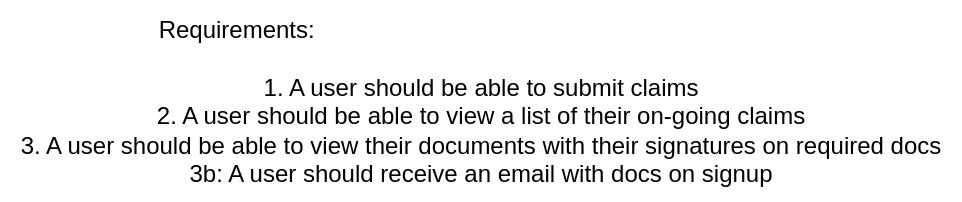 <mxfile version="26.0.8">
  <diagram name="Page-1" id="gXM-GelUflYNmHCkCIh1">
    <mxGraphModel dx="2314" dy="2809" grid="1" gridSize="10" guides="1" tooltips="1" connect="1" arrows="1" fold="1" page="1" pageScale="1" pageWidth="1169" pageHeight="1654" math="0" shadow="0">
      <root>
        <mxCell id="0" />
        <mxCell id="1" parent="0" />
        <mxCell id="j9WPDJRD46hS3IfpR3rU-2" value="Requirements:&amp;nbsp;" style="text;html=1;align=center;verticalAlign=middle;whiteSpace=wrap;rounded=0;" vertex="1" parent="1">
          <mxGeometry x="190" y="-1590" width="120" height="30" as="geometry" />
        </mxCell>
        <mxCell id="j9WPDJRD46hS3IfpR3rU-3" value="1. A user should be able to submit claims&lt;div&gt;2. A user should be able to view a list of their on-going claims&lt;/div&gt;&lt;div&gt;3. A user should be able to view their documents with their signatures on required docs&lt;/div&gt;&lt;div&gt;3b: A user should receive an email with docs on signup&lt;/div&gt;" style="text;html=1;align=center;verticalAlign=middle;resizable=0;points=[];autosize=1;strokeColor=none;fillColor=none;" vertex="1" parent="1">
          <mxGeometry x="130" y="-1560" width="480" height="70" as="geometry" />
        </mxCell>
      </root>
    </mxGraphModel>
  </diagram>
</mxfile>

